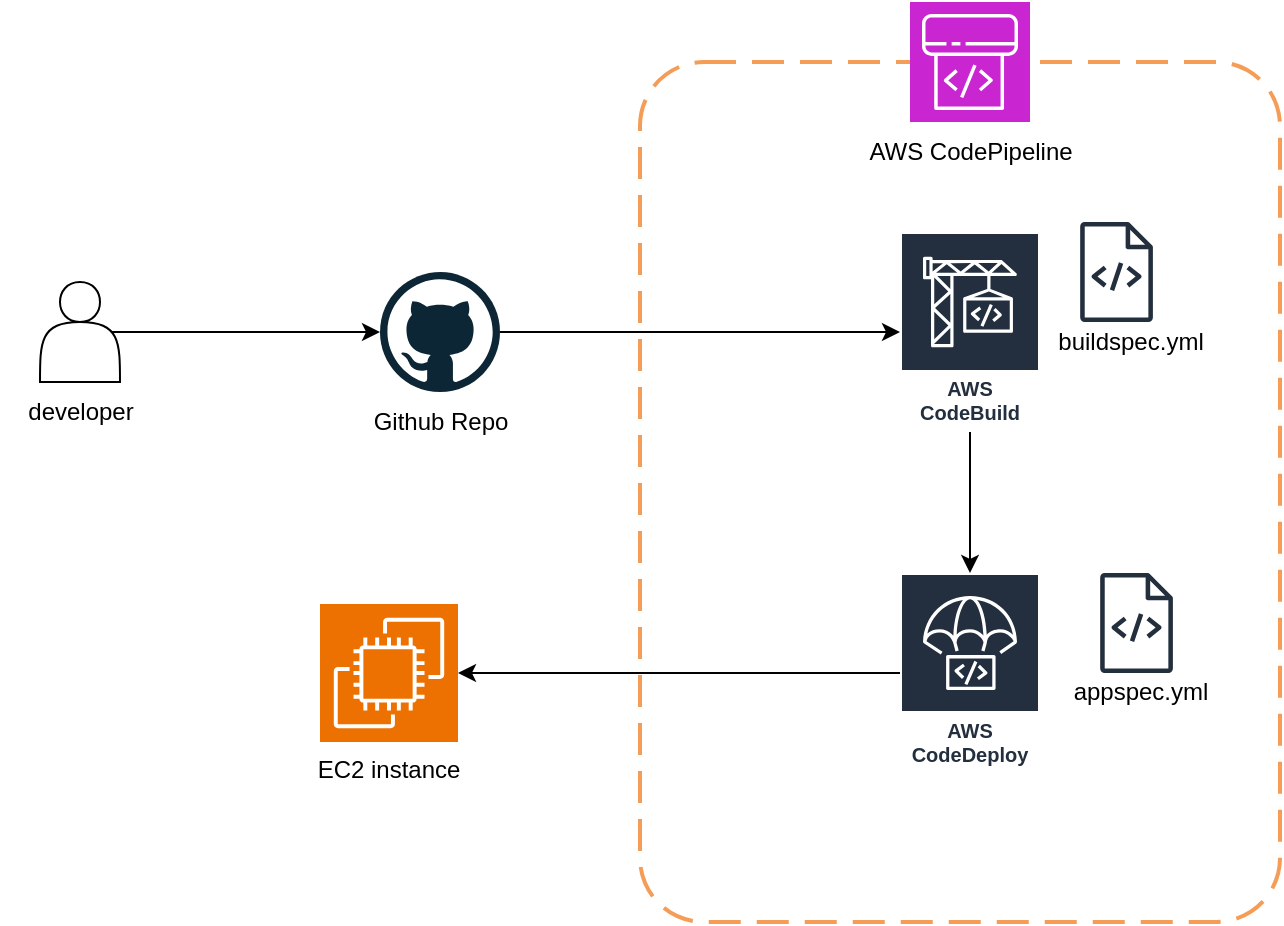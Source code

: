 <mxfile version="26.0.4">
  <diagram name="Page-1" id="1pq2rwNWEp1iNG1KSWMt">
    <mxGraphModel dx="917" dy="783" grid="1" gridSize="10" guides="1" tooltips="1" connect="1" arrows="1" fold="1" page="1" pageScale="1" pageWidth="827" pageHeight="1169" math="0" shadow="0">
      <root>
        <mxCell id="0" />
        <mxCell id="1" parent="0" />
        <mxCell id="q1qPbCtctFFIQ05qMlMy-10" value="" style="rounded=1;arcSize=10;dashed=1;strokeColor=#F59D56;fillColor=none;gradientColor=none;dashPattern=8 4;strokeWidth=2;" vertex="1" parent="1">
          <mxGeometry x="380" y="140" width="320" height="430" as="geometry" />
        </mxCell>
        <mxCell id="q1qPbCtctFFIQ05qMlMy-5" style="edgeStyle=orthogonalEdgeStyle;rounded=0;orthogonalLoop=1;jettySize=auto;html=1;exitX=0.9;exitY=0.5;exitDx=0;exitDy=0;exitPerimeter=0;" edge="1" parent="1" source="q1qPbCtctFFIQ05qMlMy-1" target="q1qPbCtctFFIQ05qMlMy-3">
          <mxGeometry relative="1" as="geometry" />
        </mxCell>
        <mxCell id="q1qPbCtctFFIQ05qMlMy-1" value="" style="shape=actor;whiteSpace=wrap;html=1;" vertex="1" parent="1">
          <mxGeometry x="80" y="250" width="40" height="50" as="geometry" />
        </mxCell>
        <mxCell id="q1qPbCtctFFIQ05qMlMy-2" value="developer" style="text;html=1;align=center;verticalAlign=middle;resizable=0;points=[];autosize=1;strokeColor=none;fillColor=none;" vertex="1" parent="1">
          <mxGeometry x="60" y="300" width="80" height="30" as="geometry" />
        </mxCell>
        <mxCell id="q1qPbCtctFFIQ05qMlMy-3" value="" style="dashed=0;outlineConnect=0;html=1;align=center;labelPosition=center;verticalLabelPosition=bottom;verticalAlign=top;shape=mxgraph.weblogos.github" vertex="1" parent="1">
          <mxGeometry x="250" y="245" width="60" height="60" as="geometry" />
        </mxCell>
        <mxCell id="q1qPbCtctFFIQ05qMlMy-4" value="Github Repo" style="text;html=1;align=center;verticalAlign=middle;resizable=0;points=[];autosize=1;strokeColor=none;fillColor=none;" vertex="1" parent="1">
          <mxGeometry x="235" y="305" width="90" height="30" as="geometry" />
        </mxCell>
        <mxCell id="q1qPbCtctFFIQ05qMlMy-7" value="AWS CodeBuild" style="sketch=0;outlineConnect=0;fontColor=#232F3E;gradientColor=none;strokeColor=#ffffff;fillColor=#232F3E;dashed=0;verticalLabelPosition=middle;verticalAlign=bottom;align=center;html=1;whiteSpace=wrap;fontSize=10;fontStyle=1;spacing=3;shape=mxgraph.aws4.productIcon;prIcon=mxgraph.aws4.codebuild;" vertex="1" parent="1">
          <mxGeometry x="510" y="225" width="70" height="100" as="geometry" />
        </mxCell>
        <mxCell id="q1qPbCtctFFIQ05qMlMy-8" value="AWS CodeDeploy" style="sketch=0;outlineConnect=0;fontColor=#232F3E;gradientColor=none;strokeColor=#ffffff;fillColor=#232F3E;dashed=0;verticalLabelPosition=middle;verticalAlign=bottom;align=center;html=1;whiteSpace=wrap;fontSize=10;fontStyle=1;spacing=3;shape=mxgraph.aws4.productIcon;prIcon=mxgraph.aws4.codedeploy;" vertex="1" parent="1">
          <mxGeometry x="510" y="395.5" width="70" height="100" as="geometry" />
        </mxCell>
        <mxCell id="q1qPbCtctFFIQ05qMlMy-9" value="AWS CodePipeline" style="text;html=1;align=center;verticalAlign=middle;resizable=0;points=[];autosize=1;strokeColor=none;fillColor=none;" vertex="1" parent="1">
          <mxGeometry x="480" y="170" width="130" height="30" as="geometry" />
        </mxCell>
        <mxCell id="q1qPbCtctFFIQ05qMlMy-6" value="" style="sketch=0;points=[[0,0,0],[0.25,0,0],[0.5,0,0],[0.75,0,0],[1,0,0],[0,1,0],[0.25,1,0],[0.5,1,0],[0.75,1,0],[1,1,0],[0,0.25,0],[0,0.5,0],[0,0.75,0],[1,0.25,0],[1,0.5,0],[1,0.75,0]];outlineConnect=0;fontColor=#232F3E;fillColor=#C925D1;strokeColor=#ffffff;dashed=0;verticalLabelPosition=bottom;verticalAlign=top;align=center;html=1;fontSize=12;fontStyle=0;aspect=fixed;shape=mxgraph.aws4.resourceIcon;resIcon=mxgraph.aws4.codepipeline;" vertex="1" parent="1">
          <mxGeometry x="515" y="110" width="60" height="60" as="geometry" />
        </mxCell>
        <mxCell id="q1qPbCtctFFIQ05qMlMy-11" value="" style="endArrow=classic;html=1;rounded=0;edgeStyle=orthogonalEdgeStyle;" edge="1" parent="1" source="q1qPbCtctFFIQ05qMlMy-3" target="q1qPbCtctFFIQ05qMlMy-7">
          <mxGeometry width="50" height="50" relative="1" as="geometry">
            <mxPoint x="440" y="400" as="sourcePoint" />
            <mxPoint x="490" y="350" as="targetPoint" />
          </mxGeometry>
        </mxCell>
        <mxCell id="q1qPbCtctFFIQ05qMlMy-12" value="" style="endArrow=classic;html=1;rounded=0;edgeStyle=orthogonalEdgeStyle;" edge="1" parent="1" source="q1qPbCtctFFIQ05qMlMy-7" target="q1qPbCtctFFIQ05qMlMy-8">
          <mxGeometry width="50" height="50" relative="1" as="geometry">
            <mxPoint x="440" y="400" as="sourcePoint" />
            <mxPoint x="490" y="350" as="targetPoint" />
          </mxGeometry>
        </mxCell>
        <mxCell id="q1qPbCtctFFIQ05qMlMy-13" value="" style="sketch=0;points=[[0,0,0],[0.25,0,0],[0.5,0,0],[0.75,0,0],[1,0,0],[0,1,0],[0.25,1,0],[0.5,1,0],[0.75,1,0],[1,1,0],[0,0.25,0],[0,0.5,0],[0,0.75,0],[1,0.25,0],[1,0.5,0],[1,0.75,0]];outlineConnect=0;fontColor=#232F3E;fillColor=#ED7100;strokeColor=#ffffff;dashed=0;verticalLabelPosition=bottom;verticalAlign=top;align=center;html=1;fontSize=12;fontStyle=0;aspect=fixed;shape=mxgraph.aws4.resourceIcon;resIcon=mxgraph.aws4.ec2;" vertex="1" parent="1">
          <mxGeometry x="220" y="411" width="69" height="69" as="geometry" />
        </mxCell>
        <mxCell id="q1qPbCtctFFIQ05qMlMy-14" value="EC2 instance" style="text;html=1;align=center;verticalAlign=middle;resizable=0;points=[];autosize=1;strokeColor=none;fillColor=none;" vertex="1" parent="1">
          <mxGeometry x="209" y="479" width="90" height="30" as="geometry" />
        </mxCell>
        <mxCell id="q1qPbCtctFFIQ05qMlMy-15" value="" style="endArrow=classic;html=1;rounded=0;entryX=1;entryY=0.5;entryDx=0;entryDy=0;entryPerimeter=0;" edge="1" parent="1" source="q1qPbCtctFFIQ05qMlMy-8" target="q1qPbCtctFFIQ05qMlMy-13">
          <mxGeometry width="50" height="50" relative="1" as="geometry">
            <mxPoint x="310" y="540" as="sourcePoint" />
            <mxPoint x="360" y="490" as="targetPoint" />
          </mxGeometry>
        </mxCell>
        <mxCell id="q1qPbCtctFFIQ05qMlMy-16" value="" style="sketch=0;outlineConnect=0;fontColor=#232F3E;gradientColor=none;fillColor=#232F3D;strokeColor=none;dashed=0;verticalLabelPosition=bottom;verticalAlign=top;align=center;html=1;fontSize=12;fontStyle=0;aspect=fixed;pointerEvents=1;shape=mxgraph.aws4.source_code;" vertex="1" parent="1">
          <mxGeometry x="600" y="220" width="36.54" height="50" as="geometry" />
        </mxCell>
        <mxCell id="q1qPbCtctFFIQ05qMlMy-17" value="buildspec.yml" style="text;html=1;align=center;verticalAlign=middle;resizable=0;points=[];autosize=1;strokeColor=none;fillColor=none;" vertex="1" parent="1">
          <mxGeometry x="575" y="265" width="100" height="30" as="geometry" />
        </mxCell>
        <mxCell id="q1qPbCtctFFIQ05qMlMy-18" value="" style="sketch=0;outlineConnect=0;fontColor=#232F3E;gradientColor=none;fillColor=#232F3D;strokeColor=none;dashed=0;verticalLabelPosition=bottom;verticalAlign=top;align=center;html=1;fontSize=12;fontStyle=0;aspect=fixed;pointerEvents=1;shape=mxgraph.aws4.source_code;" vertex="1" parent="1">
          <mxGeometry x="610" y="395.5" width="36.54" height="50" as="geometry" />
        </mxCell>
        <mxCell id="q1qPbCtctFFIQ05qMlMy-19" value="appspec.yml" style="text;html=1;align=center;verticalAlign=middle;resizable=0;points=[];autosize=1;strokeColor=none;fillColor=none;" vertex="1" parent="1">
          <mxGeometry x="585" y="440" width="90" height="30" as="geometry" />
        </mxCell>
      </root>
    </mxGraphModel>
  </diagram>
</mxfile>
